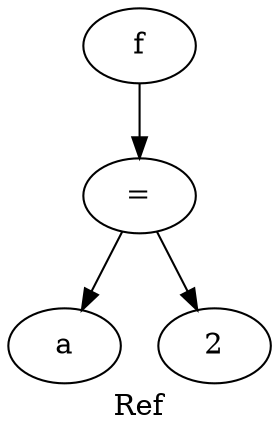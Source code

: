 digraph {
label="Ref";
x55e063f5bb00 -> x55e063f5ba20
x55e063f5ba20 -> x55e063f5b860
x55e063f5ba20 -> x55e063f5b940
x55e063f5bb00 [label="f"];
x55e063f5ba20 [label="="];
x55e063f5b860 [label="a"];
x55e063f5b940 [label="2"];
}
